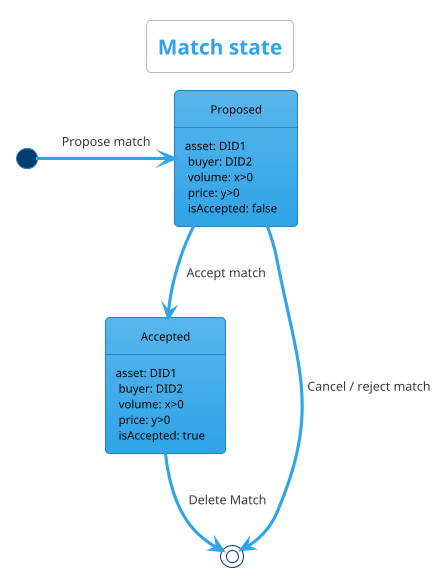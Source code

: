 @startuml Match state
title Match state
!theme cerulean

skinparam maxMessageSize 150
skinparam defaultTextAlignment center
skinparam noteTextAlignment left
skinparam StateFontColor Black
skinparam backgroundColor White

state "Proposed" as pr: asset: DID1\n \
buyer: DID2\n \
volume: x>0\n \
price: y>0\n \
isAccepted: false
state "Accepted" as ac: asset: DID1\n \
buyer: DID2\n \
volume: x>0\n \
price: y>0\n \
isAccepted: true

[*] -> pr: Propose match
pr --> [*]: Cancel / reject match
pr --> ac: Accept match
ac --> [*]:Delete Match

@enduml